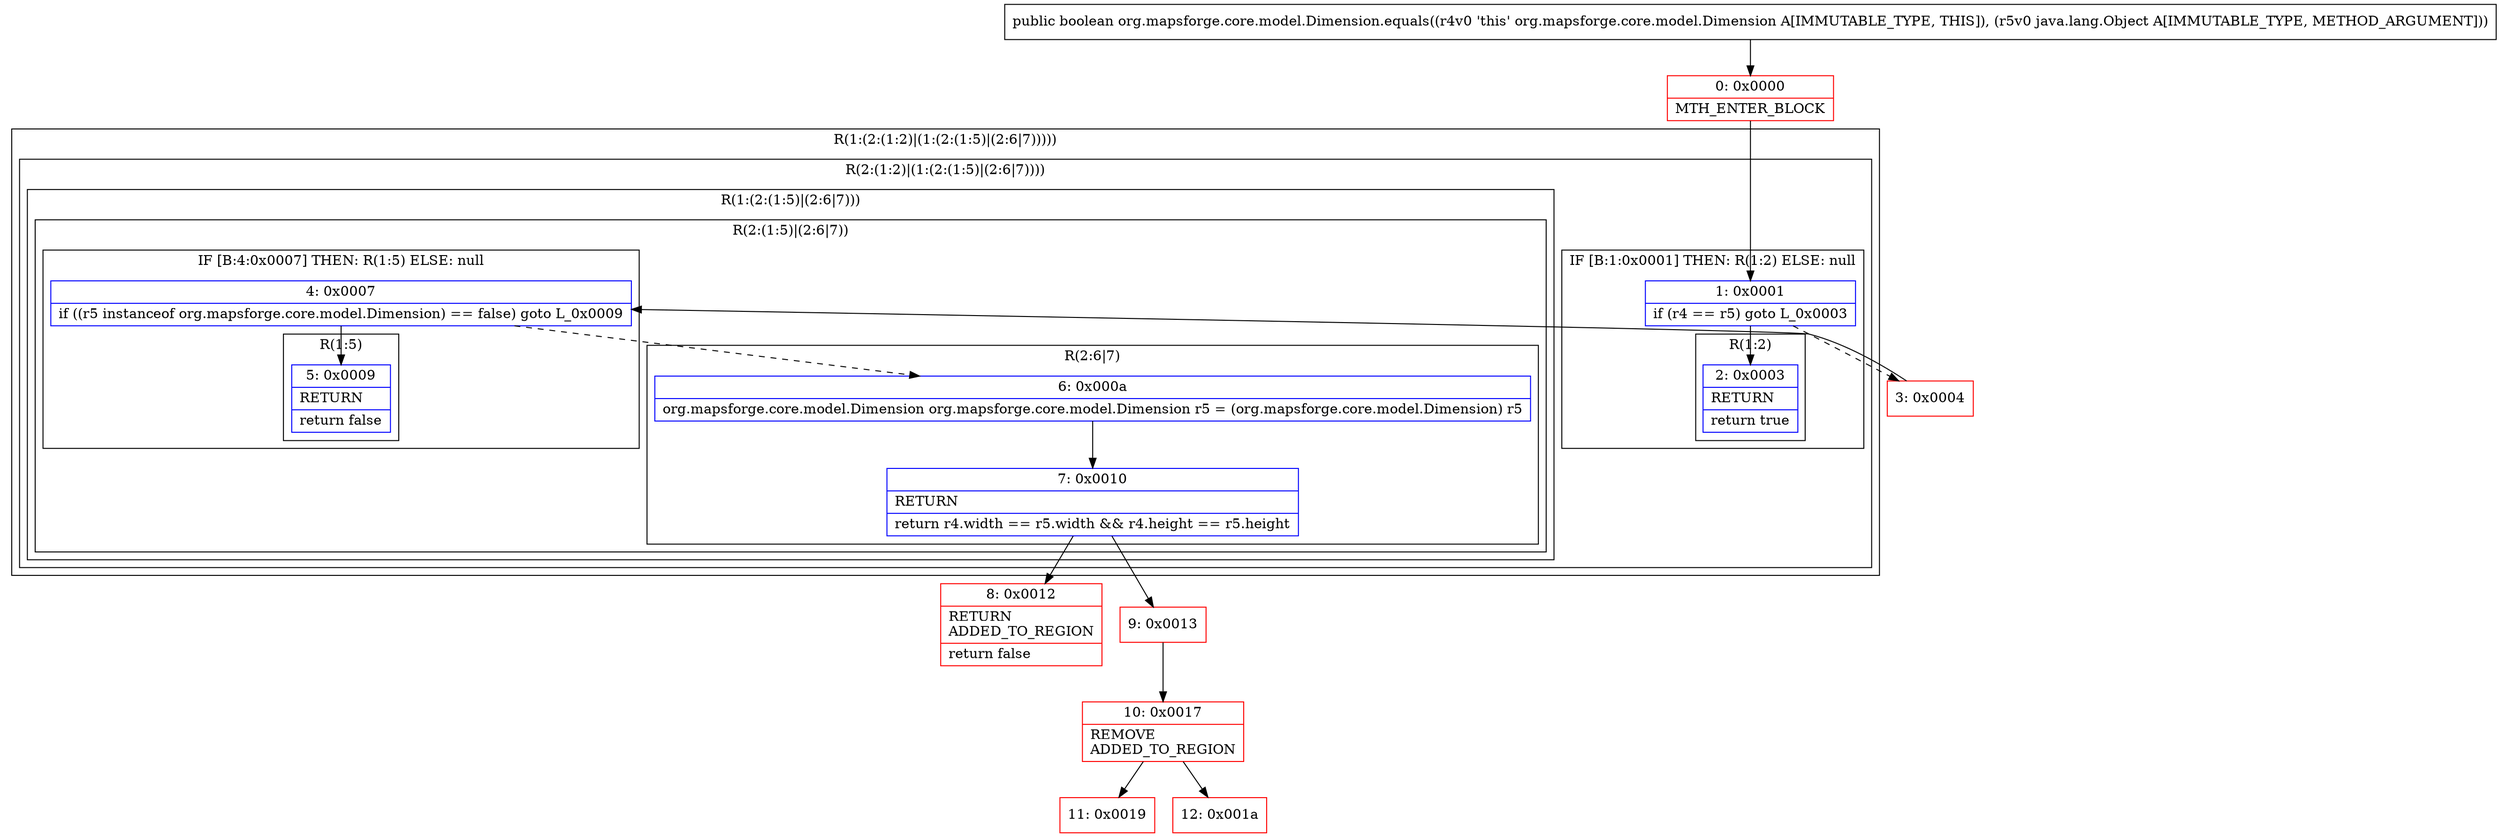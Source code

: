 digraph "CFG fororg.mapsforge.core.model.Dimension.equals(Ljava\/lang\/Object;)Z" {
subgraph cluster_Region_721130486 {
label = "R(1:(2:(1:2)|(1:(2:(1:5)|(2:6|7)))))";
node [shape=record,color=blue];
subgraph cluster_Region_722754809 {
label = "R(2:(1:2)|(1:(2:(1:5)|(2:6|7))))";
node [shape=record,color=blue];
subgraph cluster_IfRegion_1994738749 {
label = "IF [B:1:0x0001] THEN: R(1:2) ELSE: null";
node [shape=record,color=blue];
Node_1 [shape=record,label="{1\:\ 0x0001|if (r4 == r5) goto L_0x0003\l}"];
subgraph cluster_Region_1785459876 {
label = "R(1:2)";
node [shape=record,color=blue];
Node_2 [shape=record,label="{2\:\ 0x0003|RETURN\l|return true\l}"];
}
}
subgraph cluster_Region_477740604 {
label = "R(1:(2:(1:5)|(2:6|7)))";
node [shape=record,color=blue];
subgraph cluster_Region_360962782 {
label = "R(2:(1:5)|(2:6|7))";
node [shape=record,color=blue];
subgraph cluster_IfRegion_1230764279 {
label = "IF [B:4:0x0007] THEN: R(1:5) ELSE: null";
node [shape=record,color=blue];
Node_4 [shape=record,label="{4\:\ 0x0007|if ((r5 instanceof org.mapsforge.core.model.Dimension) == false) goto L_0x0009\l}"];
subgraph cluster_Region_2090920876 {
label = "R(1:5)";
node [shape=record,color=blue];
Node_5 [shape=record,label="{5\:\ 0x0009|RETURN\l|return false\l}"];
}
}
subgraph cluster_Region_855906104 {
label = "R(2:6|7)";
node [shape=record,color=blue];
Node_6 [shape=record,label="{6\:\ 0x000a|org.mapsforge.core.model.Dimension org.mapsforge.core.model.Dimension r5 = (org.mapsforge.core.model.Dimension) r5\l}"];
Node_7 [shape=record,label="{7\:\ 0x0010|RETURN\l|return r4.width == r5.width && r4.height == r5.height\l}"];
}
}
}
}
}
Node_0 [shape=record,color=red,label="{0\:\ 0x0000|MTH_ENTER_BLOCK\l}"];
Node_3 [shape=record,color=red,label="{3\:\ 0x0004}"];
Node_8 [shape=record,color=red,label="{8\:\ 0x0012|RETURN\lADDED_TO_REGION\l|return false\l}"];
Node_9 [shape=record,color=red,label="{9\:\ 0x0013}"];
Node_10 [shape=record,color=red,label="{10\:\ 0x0017|REMOVE\lADDED_TO_REGION\l}"];
Node_11 [shape=record,color=red,label="{11\:\ 0x0019}"];
Node_12 [shape=record,color=red,label="{12\:\ 0x001a}"];
MethodNode[shape=record,label="{public boolean org.mapsforge.core.model.Dimension.equals((r4v0 'this' org.mapsforge.core.model.Dimension A[IMMUTABLE_TYPE, THIS]), (r5v0 java.lang.Object A[IMMUTABLE_TYPE, METHOD_ARGUMENT])) }"];
MethodNode -> Node_0;
Node_1 -> Node_2;
Node_1 -> Node_3[style=dashed];
Node_4 -> Node_5;
Node_4 -> Node_6[style=dashed];
Node_6 -> Node_7;
Node_7 -> Node_8;
Node_7 -> Node_9;
Node_0 -> Node_1;
Node_3 -> Node_4;
Node_9 -> Node_10;
Node_10 -> Node_11;
Node_10 -> Node_12;
}

